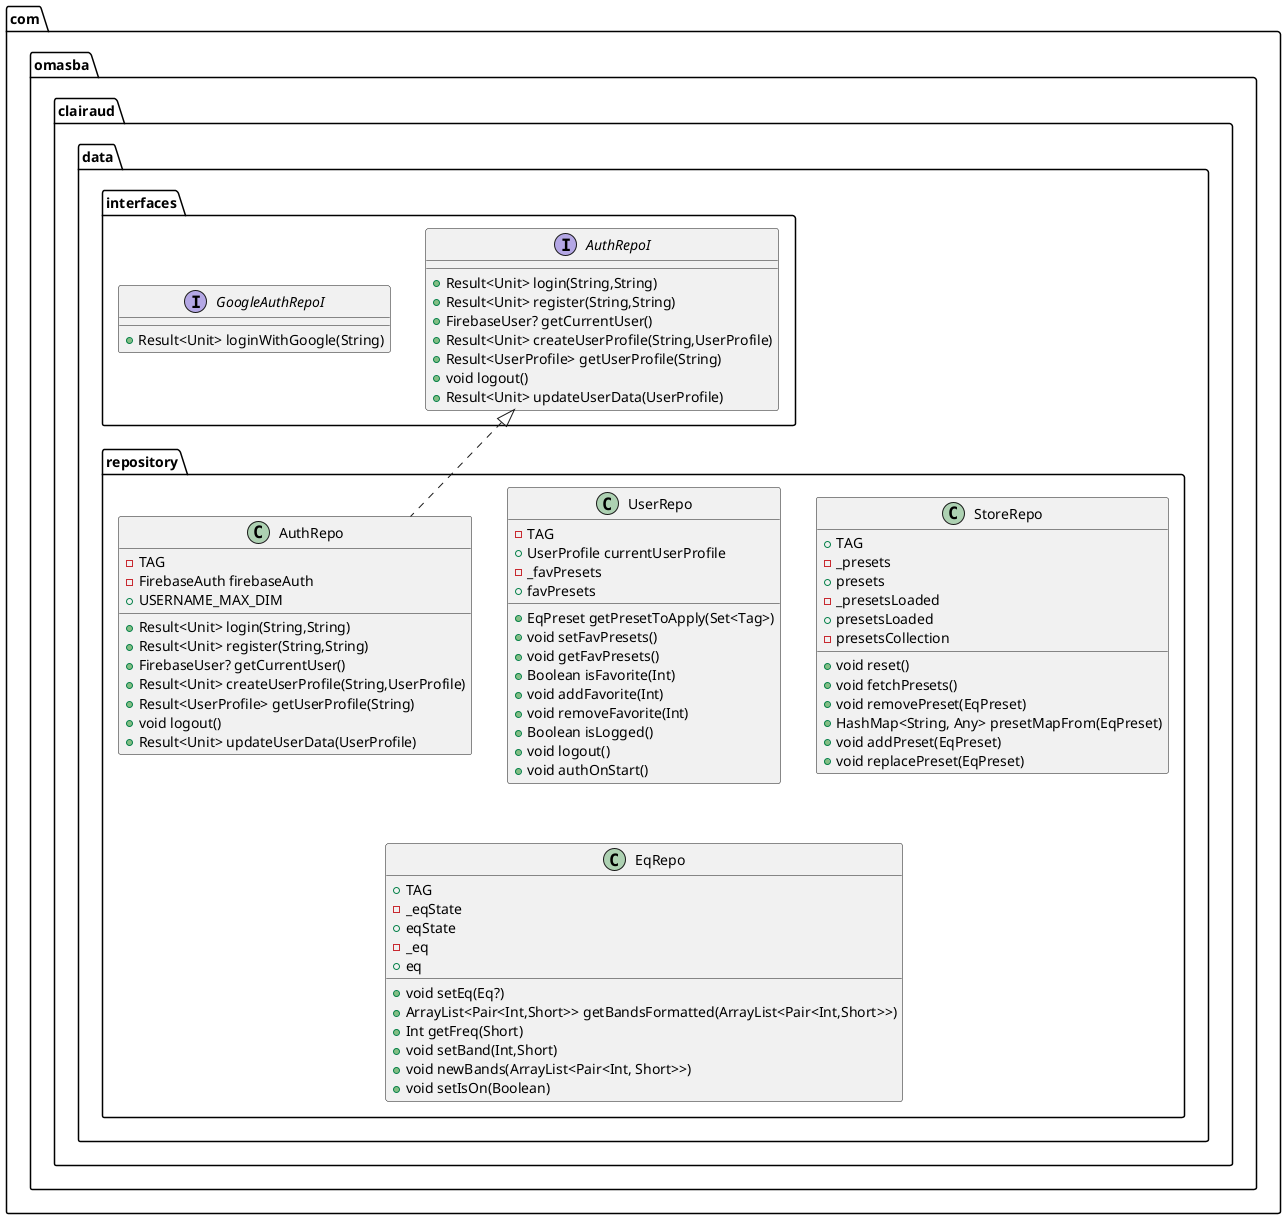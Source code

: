 @startuml
interface com.omasba.clairaud.data.interfaces.AuthRepoI {
+ Result<Unit> login(String,String)
+ Result<Unit> register(String,String)
+ FirebaseUser? getCurrentUser()
+ Result<Unit> createUserProfile(String,UserProfile)
+ Result<UserProfile> getUserProfile(String)
+ void logout()
+ Result<Unit> updateUserData(UserProfile)
}

class com.omasba.clairaud.data.repository.UserRepo {
-  TAG
+ UserProfile currentUserProfile
-  _favPresets
+  favPresets
+ EqPreset getPresetToApply(Set<Tag>)
+ void setFavPresets()
+ void getFavPresets()
+ Boolean isFavorite(Int)
+ void addFavorite(Int)
+ void removeFavorite(Int)
+ Boolean isLogged()
+ void logout()
+ void authOnStart()
}


interface com.omasba.clairaud.data.interfaces.GoogleAuthRepoI {
+ Result<Unit> loginWithGoogle(String)
}

class com.omasba.clairaud.data.repository.StoreRepo {
+  TAG
-  _presets
+  presets
-  _presetsLoaded
+  presetsLoaded
-  presetsCollection
+ void reset()
+ void fetchPresets()
+ void removePreset(EqPreset)
+ HashMap<String, Any> presetMapFrom(EqPreset)
+ void addPreset(EqPreset)
+ void replacePreset(EqPreset)
}


class com.omasba.clairaud.data.repository.AuthRepo {
-  TAG
- FirebaseAuth firebaseAuth
+  USERNAME_MAX_DIM
+ Result<Unit> login(String,String)
+ Result<Unit> register(String,String)
+ FirebaseUser? getCurrentUser()
+ Result<Unit> createUserProfile(String,UserProfile)
+ Result<UserProfile> getUserProfile(String)
+ void logout()
+ Result<Unit> updateUserData(UserProfile)
}


class com.omasba.clairaud.data.repository.EqRepo {
+  TAG
-  _eqState
+  eqState
-  _eq
+  eq
+ void setEq(Eq?)
+ ArrayList<Pair<Int,Short>> getBandsFormatted(ArrayList<Pair<Int,Short>>)
+ Int getFreq(Short)
+ void setBand(Int,Short)
+ void newBands(ArrayList<Pair<Int, Short>>)
+ void setIsOn(Boolean)
}




com.omasba.clairaud.data.interfaces.AuthRepoI <|.. com.omasba.clairaud.data.repository.AuthRepo
@enduml